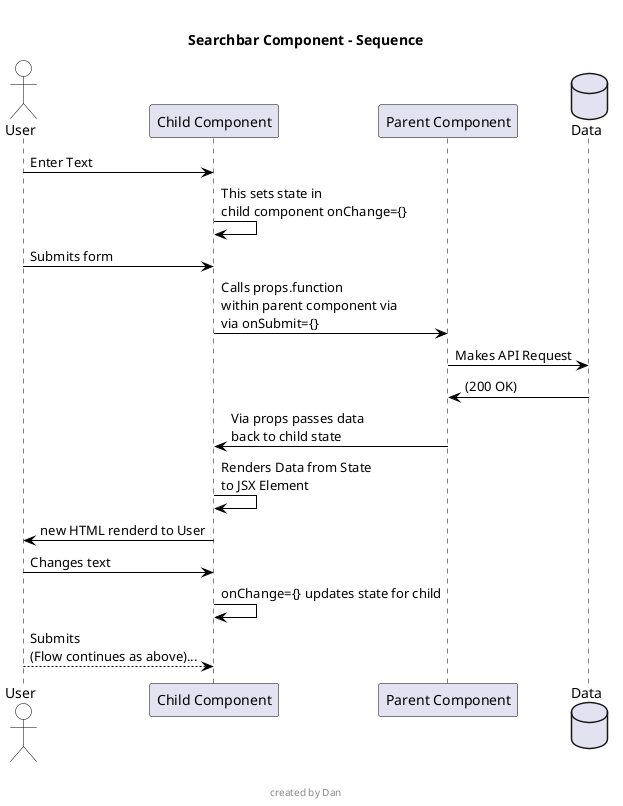 @startuml 

/' 
More information here:
https://plantuml.com/sequence-diagram
made with:
https://plantuml-editor.kkeisuke.com/
'/

title 
Searchbar Component - Sequence
end title
header  ""
caption ""
footer 
created by Dan
end footer


/'STYLE'/
'do not use UML style
skinparam componentStyle rectangle

'make appearance more neutral 
skinparam Shadowing false
skinparam ArrowColor #black
skinparam InterfaceBorderColor #black

skinparam RectangleBackgroundColor #lightgrey
skinparam InterfaceBackgroundColor #white

skinparam SequenceBoxBorderColor #black
skinparam SequenceLifeLineBorderColor #black
skinparam SequenceLifeLineBorderColor #black
skinparam SequenceActorBorderColor #black
skinparam SequenceBorderColor #black
skinparam SequenceParticipantBorderColor #black
skinparam NoteBorderColor #black

skinparam QueueBackgroundColor #white
skinparam QueueBorderColor #black

skinparam ActorBackgroundColor #white

'use standard font
skinparam DefaultFontName "Segoe UI"

/' Declarations '/
actor "User"
participant "Child Component"
participant "Parent Component"
database "Data"

/'Flow '/
"User" -> "Child Component": Enter Text
"Child Component" -> "Child Component": This sets state in \nchild component onChange={} 
"User" -> "Child Component": Submits form
"Child Component" -> "Parent Component": Calls props.function \nwithin parent component via \nvia onSubmit={}
"Parent Component" -> "Data": Makes API Request
"Data" -> "Parent Component" : (200 OK)
"Parent Component" -> "Child Component": Via props passes data \nback to child state
"Child Component" -> "Child Component": Renders Data from State \nto JSX Element
"Child Component" -> "User": new HTML renderd to User
"User" -> "Child Component": Changes text
"Child Component" -> "Child Component": onChange={} updates state for child 
"User" --> "Child Component": Submits \n(Flow continues as above)...
/'END Flow '/

@enduml
